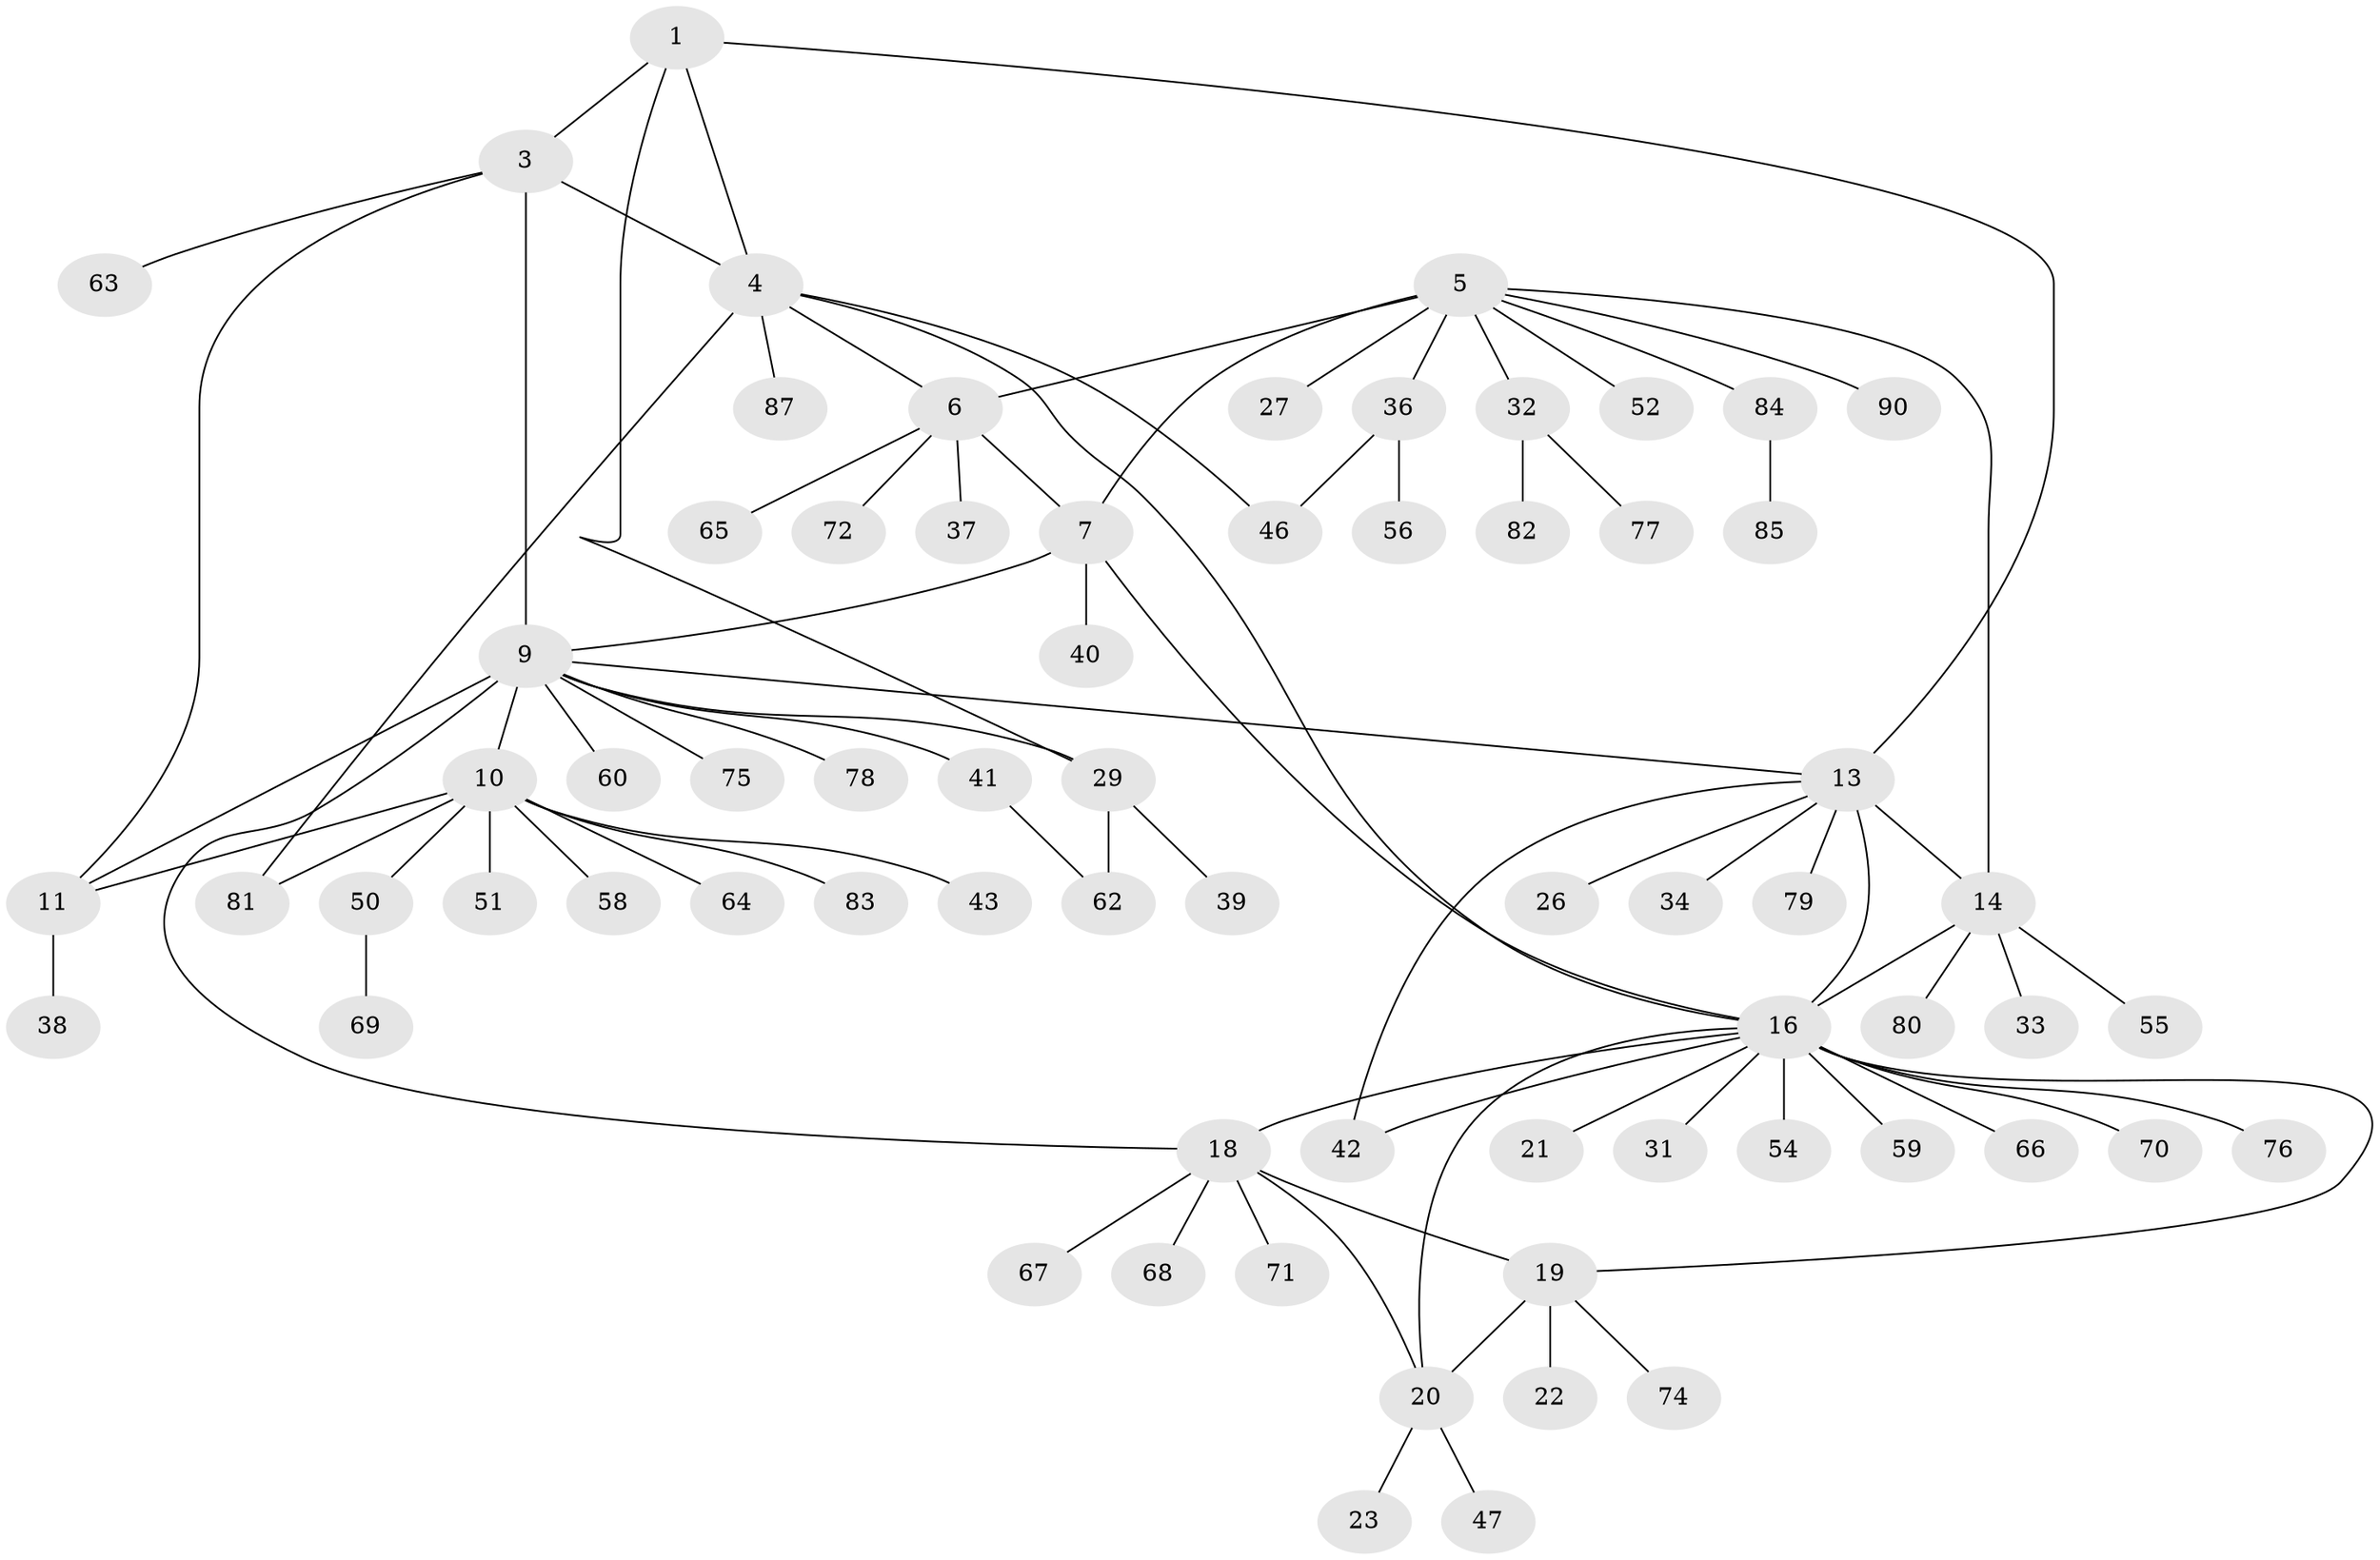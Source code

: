 // original degree distribution, {3: 0.05555555555555555, 5: 0.044444444444444446, 6: 0.05555555555555555, 9: 0.03333333333333333, 8: 0.022222222222222223, 4: 0.03333333333333333, 11: 0.011111111111111112, 7: 0.022222222222222223, 10: 0.011111111111111112, 1: 0.5666666666666667, 2: 0.14444444444444443}
// Generated by graph-tools (version 1.1) at 2025/11/02/27/25 16:11:30]
// undirected, 69 vertices, 87 edges
graph export_dot {
graph [start="1"]
  node [color=gray90,style=filled];
  1 [super="+2"];
  3 [super="+48"];
  4 [super="+24"];
  5 [super="+30"];
  6 [super="+35"];
  7 [super="+8"];
  9 [super="+12"];
  10 [super="+25"];
  11 [super="+89"];
  13 [super="+15"];
  14 [super="+44"];
  16 [super="+17"];
  18 [super="+45"];
  19 [super="+28"];
  20;
  21;
  22 [super="+61"];
  23;
  26;
  27;
  29 [super="+73"];
  31;
  32 [super="+57"];
  33 [super="+53"];
  34;
  36 [super="+49"];
  37;
  38;
  39;
  40;
  41;
  42;
  43;
  46;
  47 [super="+88"];
  50;
  51;
  52;
  54;
  55;
  56;
  58;
  59;
  60;
  62 [super="+86"];
  63;
  64;
  65;
  66;
  67;
  68;
  69;
  70;
  71;
  72;
  74;
  75;
  76;
  77;
  78;
  79;
  80;
  81;
  82;
  83;
  84;
  85;
  87;
  90;
  1 -- 3 [weight=2];
  1 -- 4 [weight=2];
  1 -- 29;
  1 -- 13;
  3 -- 4;
  3 -- 11;
  3 -- 63;
  3 -- 9;
  4 -- 6;
  4 -- 46;
  4 -- 81;
  4 -- 87;
  4 -- 16;
  5 -- 6;
  5 -- 7 [weight=2];
  5 -- 14;
  5 -- 27;
  5 -- 36;
  5 -- 84;
  5 -- 90;
  5 -- 32;
  5 -- 52;
  6 -- 7 [weight=2];
  6 -- 37;
  6 -- 65;
  6 -- 72;
  7 -- 40;
  7 -- 9;
  7 -- 16;
  9 -- 10 [weight=2];
  9 -- 11 [weight=2];
  9 -- 18;
  9 -- 41;
  9 -- 60;
  9 -- 75;
  9 -- 13;
  9 -- 78;
  9 -- 29;
  10 -- 11;
  10 -- 43;
  10 -- 50;
  10 -- 51;
  10 -- 58;
  10 -- 64;
  10 -- 81;
  10 -- 83;
  11 -- 38;
  13 -- 14 [weight=2];
  13 -- 16 [weight=2];
  13 -- 26;
  13 -- 42;
  13 -- 79;
  13 -- 34;
  14 -- 16;
  14 -- 33;
  14 -- 55;
  14 -- 80;
  16 -- 21;
  16 -- 31;
  16 -- 59;
  16 -- 66;
  16 -- 70;
  16 -- 42;
  16 -- 76;
  16 -- 18;
  16 -- 19;
  16 -- 20;
  16 -- 54;
  18 -- 19;
  18 -- 20;
  18 -- 68;
  18 -- 67;
  18 -- 71;
  19 -- 20;
  19 -- 22;
  19 -- 74;
  20 -- 23;
  20 -- 47;
  29 -- 39;
  29 -- 62;
  32 -- 82;
  32 -- 77;
  36 -- 46;
  36 -- 56;
  41 -- 62;
  50 -- 69;
  84 -- 85;
}
